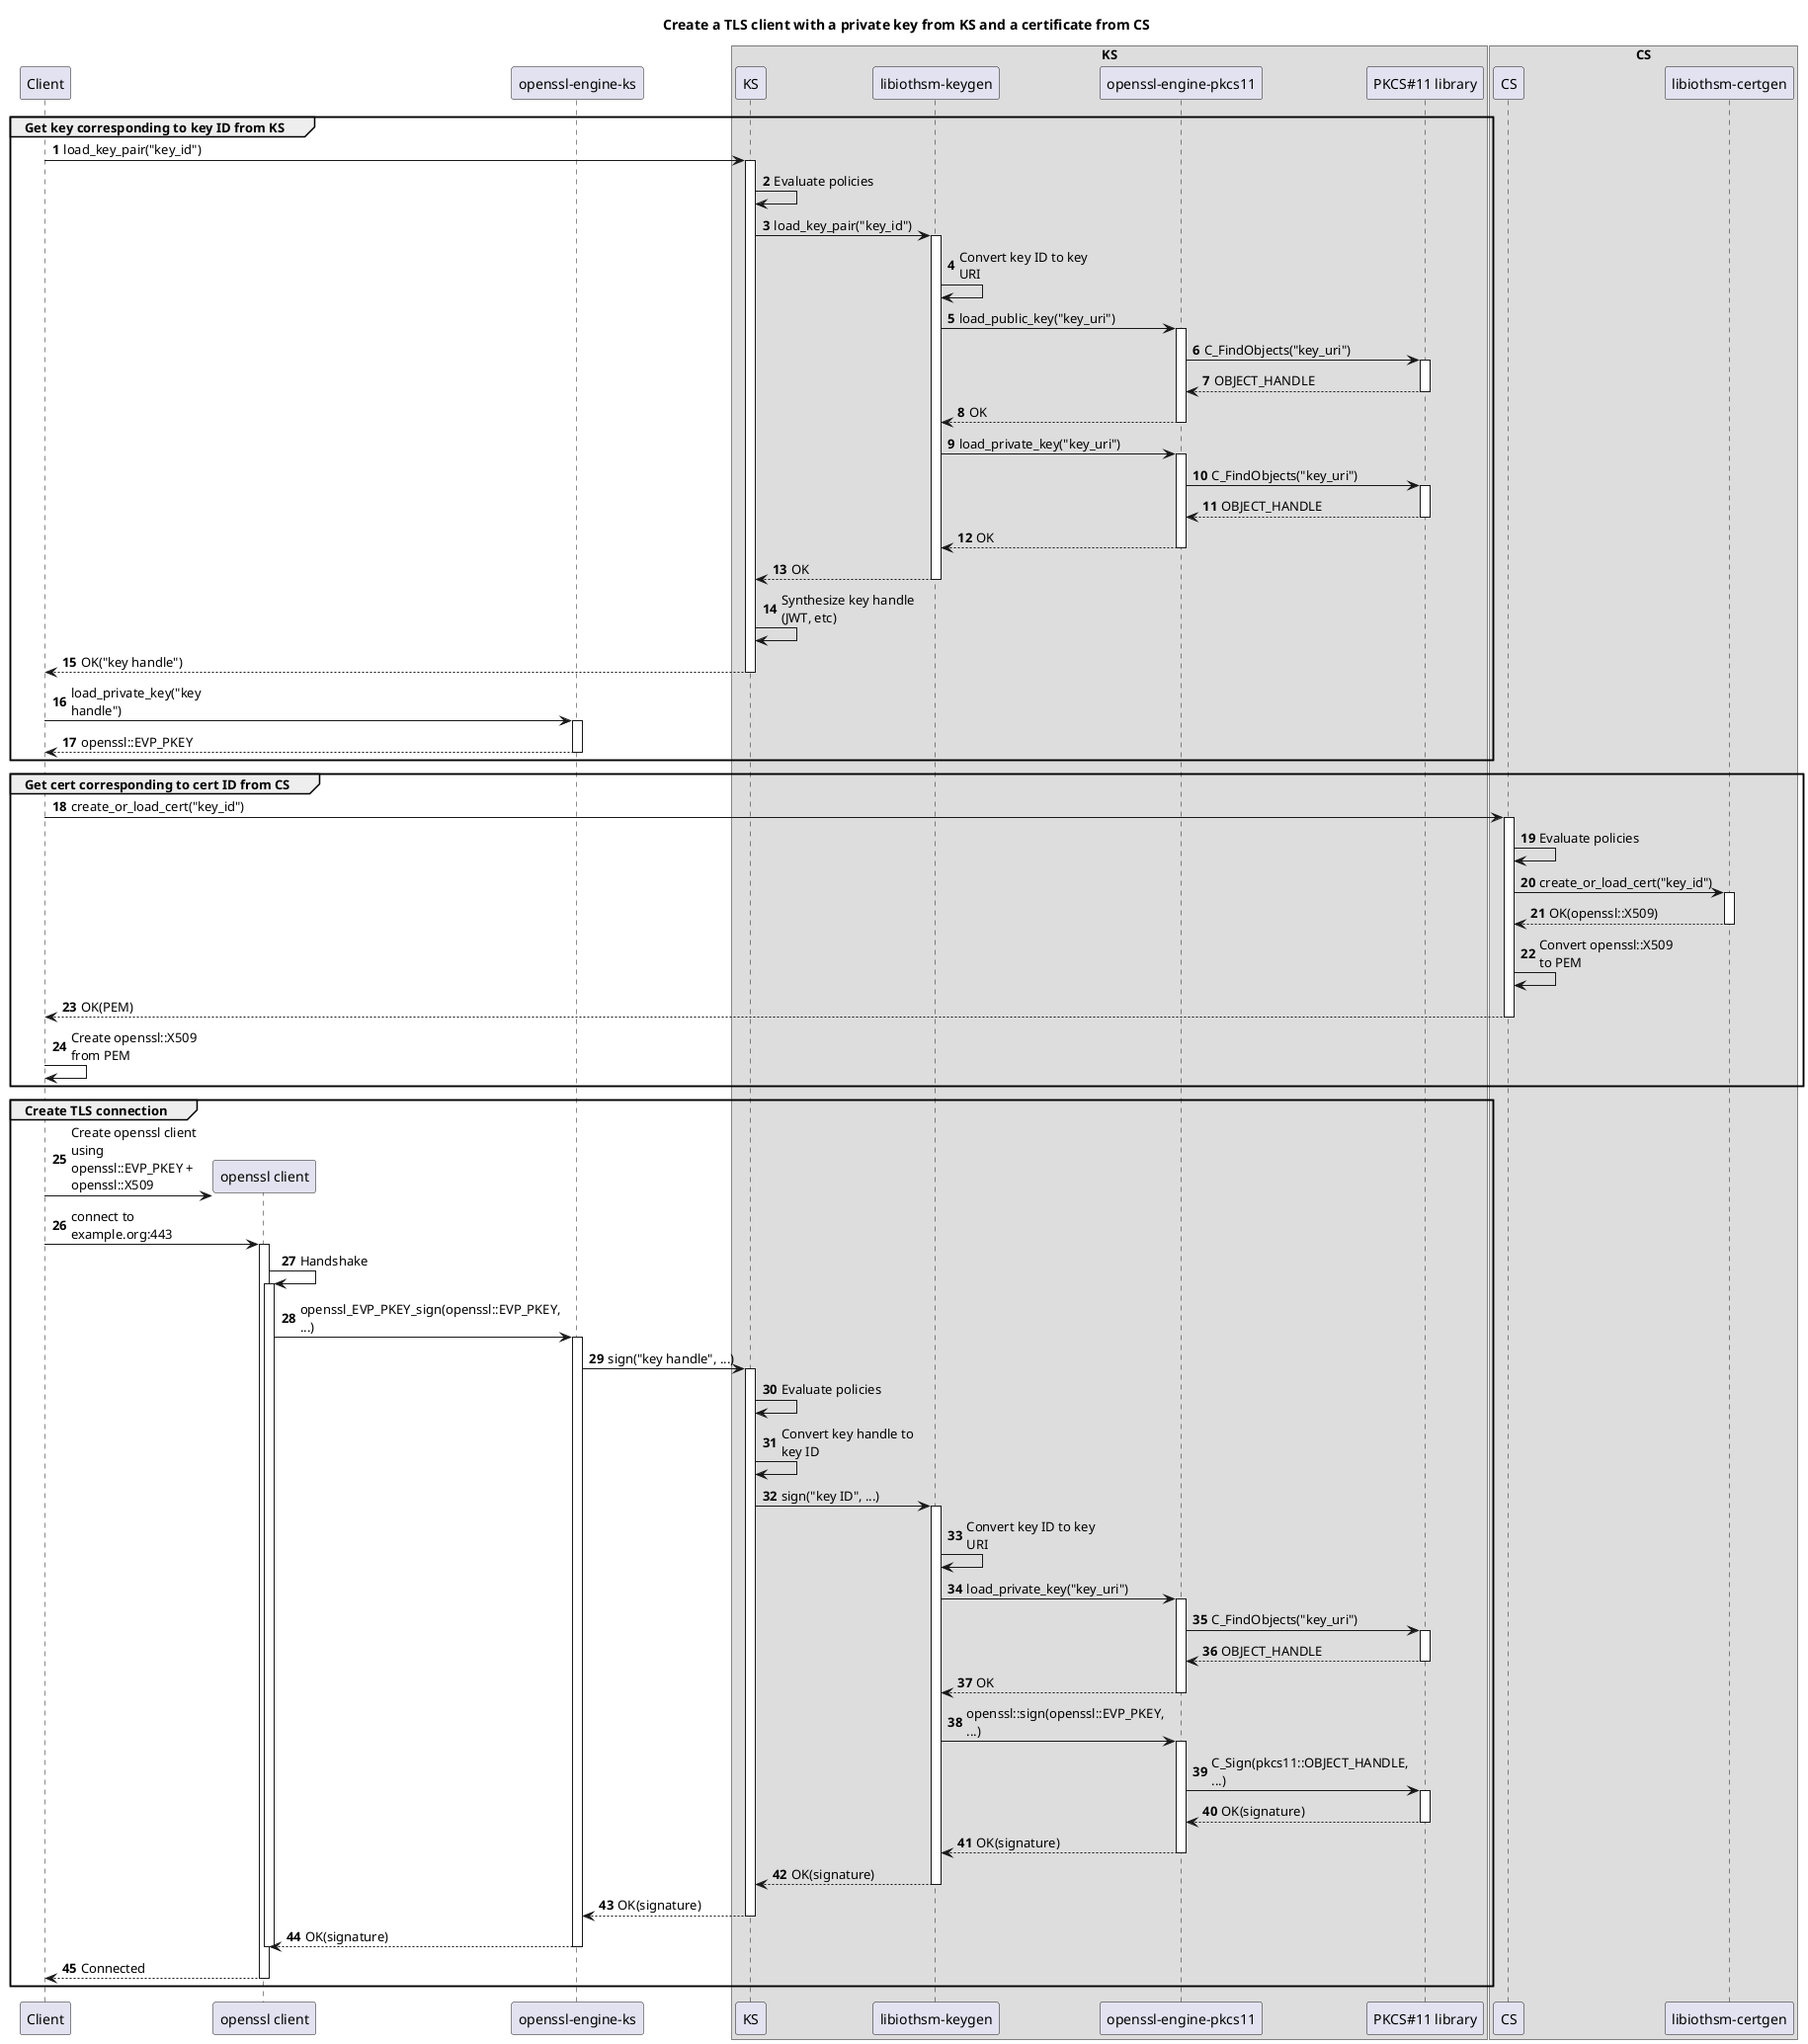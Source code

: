@startuml

title Create a TLS client with a private key from KS and a certificate from CS
skinparam maxMessageSize 150

participant Client
participant "openssl client" as openssl
participant "openssl-engine-ks"

box KS
participant KS
participant "libiothsm-keygen"
participant "openssl-engine-pkcs11"
participant "PKCS#11 library" as pkcs11
end box

box CS
participant CS
participant "libiothsm-certgen"
end box

autonumber

group Get key corresponding to key ID from KS
	Client -> KS ++: load_key_pair("key_id")
	KS -> KS: Evaluate policies
	KS -> "libiothsm-keygen" ++: load_key_pair("key_id")
	"libiothsm-keygen" -> "libiothsm-keygen": Convert key ID to key URI
	"libiothsm-keygen" -> "openssl-engine-pkcs11" ++: load_public_key("key_uri")
	"openssl-engine-pkcs11" -> pkcs11 ++: C_FindObjects("key_uri")
	return OBJECT_HANDLE
	return OK
	"libiothsm-keygen" -> "openssl-engine-pkcs11" ++: load_private_key("key_uri")
	"openssl-engine-pkcs11" -> pkcs11 ++: C_FindObjects("key_uri")
	return OBJECT_HANDLE
	return OK
	return OK
	KS -> KS: Synthesize key handle (JWT, etc)
	return OK("key handle")
	Client -> "openssl-engine-ks" ++: load_private_key("key handle")
	return openssl::EVP_PKEY
end

group Get cert corresponding to cert ID from CS
	Client -> CS ++: create_or_load_cert("key_id")
	CS -> CS: Evaluate policies
	CS -> "libiothsm-certgen" ++: create_or_load_cert("key_id")
	return OK(openssl::X509)
	CS -> CS: Convert openssl::X509 to PEM
	return OK(PEM)

	Client -> Client: Create openssl::X509 from PEM
end

group Create TLS connection
	Client -> openssl **: Create openssl client using openssl::EVP_PKEY + openssl::X509
	Client -> openssl ++: connect to example.org:443

	openssl -> openssl ++: Handshake
	openssl -> "openssl-engine-ks" ++: openssl_EVP_PKEY_sign(openssl::EVP_PKEY, ...)
	"openssl-engine-ks" -> KS ++: sign("key handle", ...)
	KS -> KS: Evaluate policies
	KS -> KS: Convert key handle to key ID
	KS -> "libiothsm-keygen" ++: sign("key ID", ...)
	"libiothsm-keygen" -> "libiothsm-keygen": Convert key ID to key URI
	"libiothsm-keygen" -> "openssl-engine-pkcs11" ++: load_private_key("key_uri")
	"openssl-engine-pkcs11" -> pkcs11 ++: C_FindObjects("key_uri")
	return OBJECT_HANDLE
	return OK
	"libiothsm-keygen" -> "openssl-engine-pkcs11" ++: openssl::sign(openssl::EVP_PKEY, ...)
	"openssl-engine-pkcs11" -> pkcs11 ++: C_Sign(pkcs11::OBJECT_HANDLE, ...)
	return OK(signature)
	return OK(signature)
	return OK(signature)
	return OK(signature)
	return OK(signature)
	deactivate openssl
	return Connected
end

@enduml

